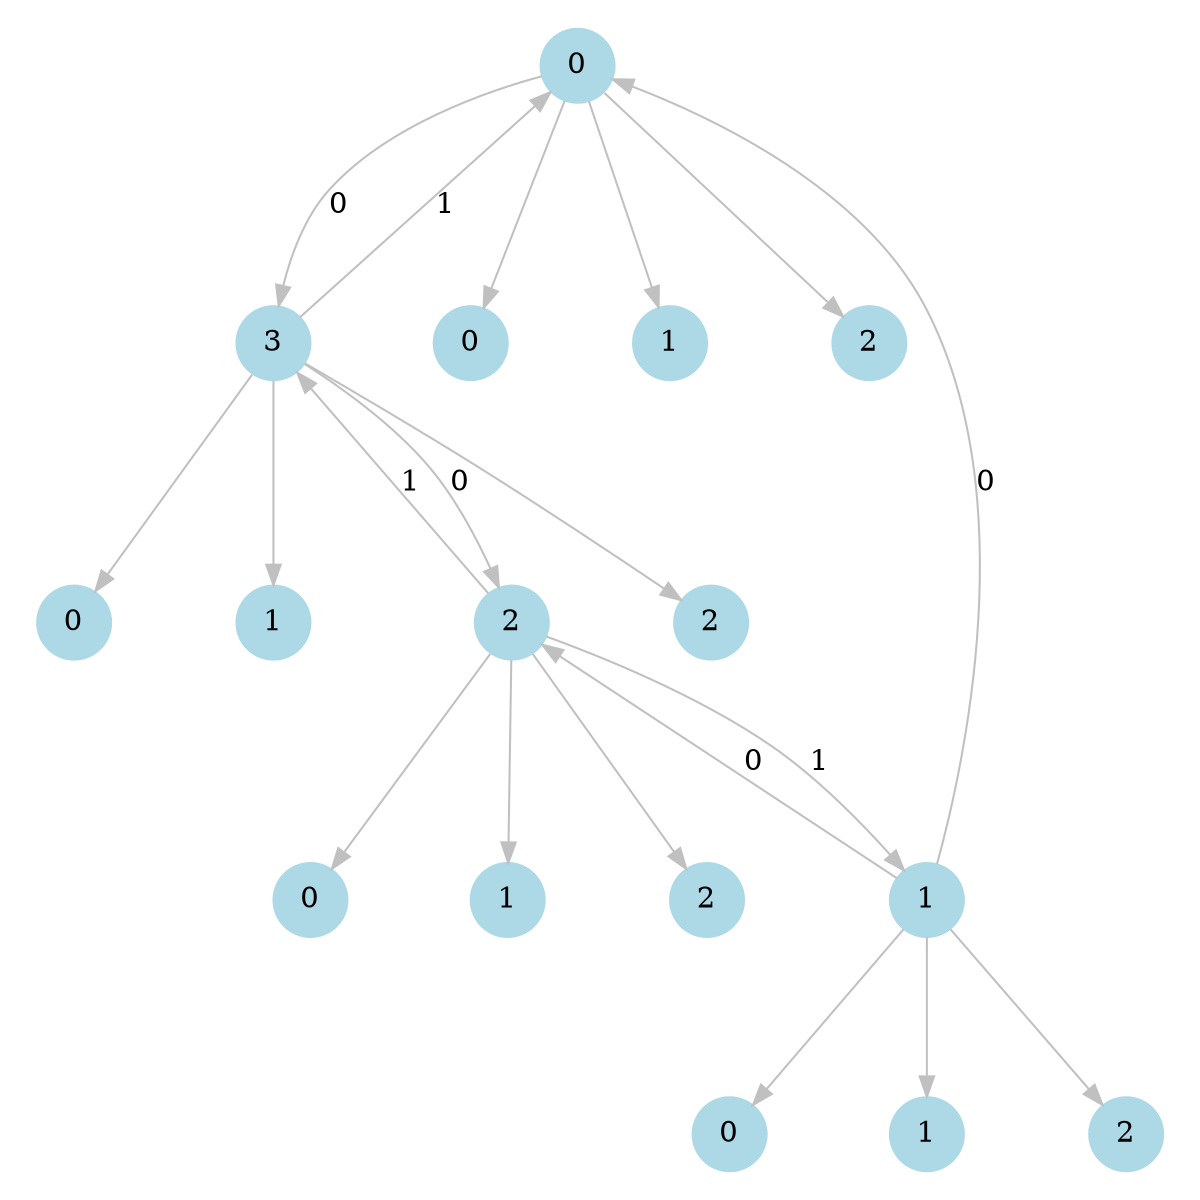 digraph G {
    node [shape=circle, style=filled, color=lightblue];
    edge [color=gray, penwidth=1];
    size="8,8";
    ratio="fill";
    0 -> 3 [label="0"];
    0 -> 00;
    00 [label="0"];
    0 -> 10;
    10 [label="1"];
    0 -> 20;
    20 [label="2"];
    1 -> 0 [label="0"];
    1 -> 2 [label="0"];
    1 -> 01;
    01 [label="0"];
    1 -> 11;
    11 [label="1"];
    1 -> 21;
    21 [label="2"];
    2 -> 1 [label="1"];
    2 -> 3 [label="1"];
    2 -> 02;
    02 [label="0"];
    2 -> 12;
    12 [label="1"];
    2 -> 22;
    22 [label="2"];
    3 -> 0 [label="1"];
    3 -> 2 [label="0"];
    3 -> 03;
    03 [label="0"];
    3 -> 13;
    13 [label="1"];
    3 -> 23;
    23 [label="2"];
}
